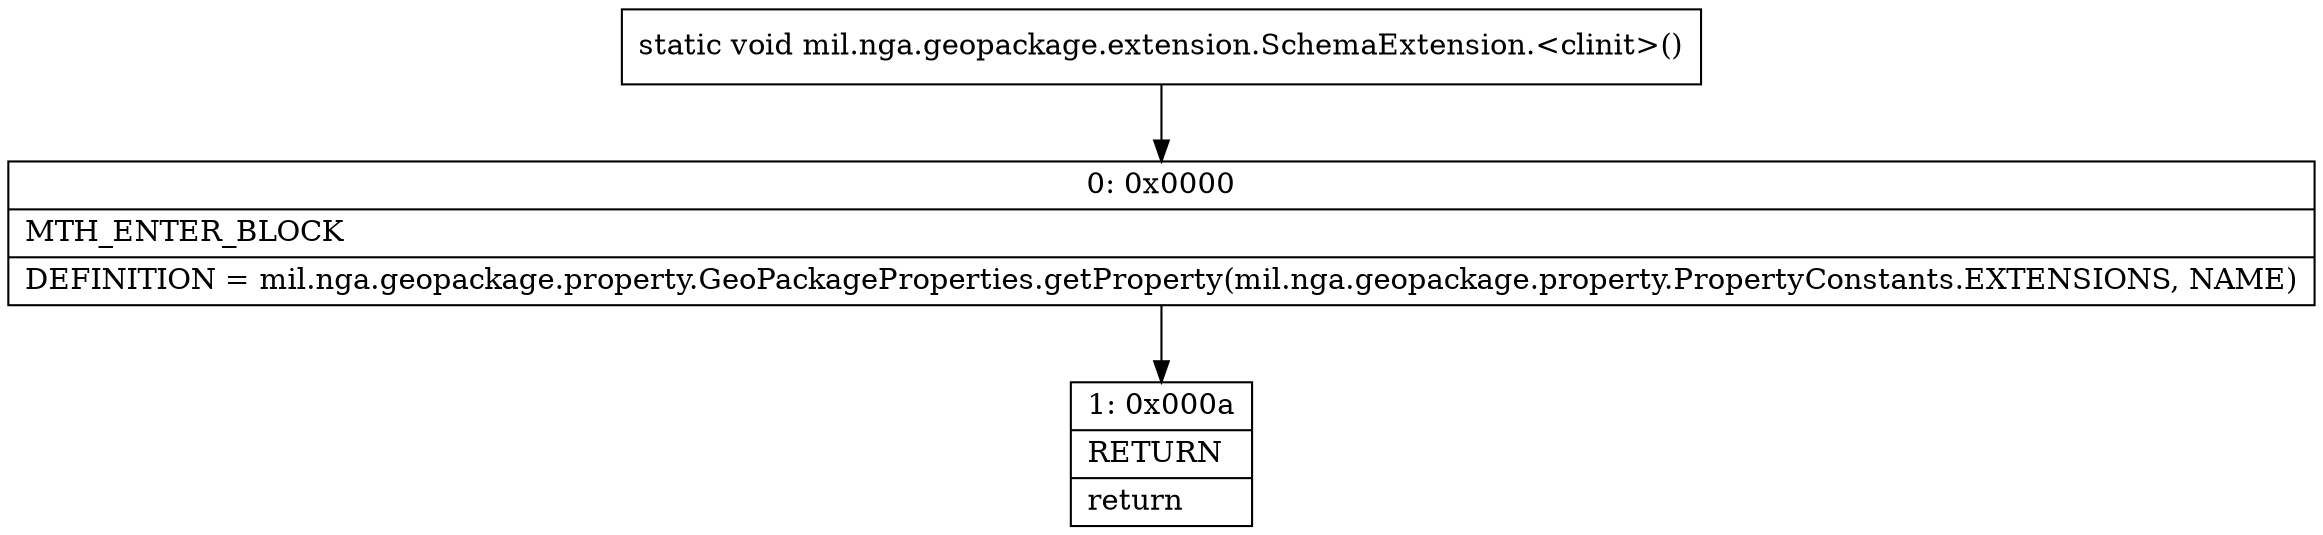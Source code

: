 digraph "CFG formil.nga.geopackage.extension.SchemaExtension.\<clinit\>()V" {
Node_0 [shape=record,label="{0\:\ 0x0000|MTH_ENTER_BLOCK\l|DEFINITION = mil.nga.geopackage.property.GeoPackageProperties.getProperty(mil.nga.geopackage.property.PropertyConstants.EXTENSIONS, NAME)\l}"];
Node_1 [shape=record,label="{1\:\ 0x000a|RETURN\l|return\l}"];
MethodNode[shape=record,label="{static void mil.nga.geopackage.extension.SchemaExtension.\<clinit\>() }"];
MethodNode -> Node_0;
Node_0 -> Node_1;
}

